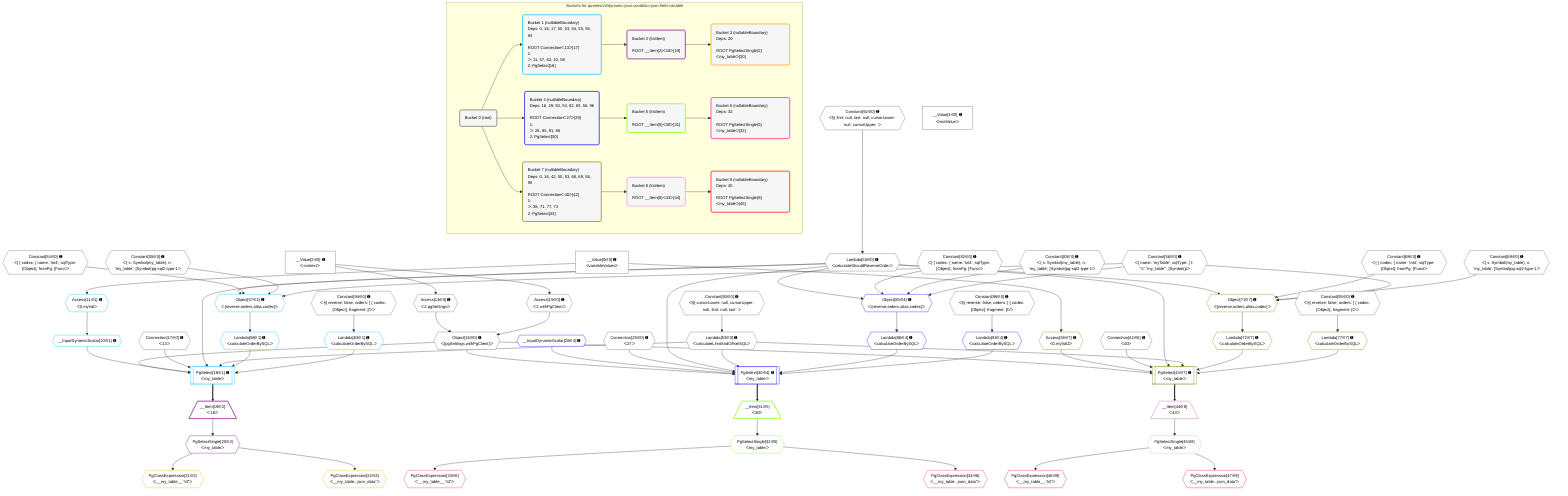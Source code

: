 %%{init: {'themeVariables': { 'fontSize': '12px'}}}%%
graph TD
    classDef path fill:#eee,stroke:#000,color:#000
    classDef plan fill:#fff,stroke-width:1px,color:#000
    classDef itemplan fill:#fff,stroke-width:2px,color:#000
    classDef unbatchedplan fill:#dff,stroke-width:1px,color:#000
    classDef sideeffectplan fill:#fcc,stroke-width:2px,color:#000
    classDef bucket fill:#f6f6f6,color:#000,stroke-width:2px,text-align:left


    %% plan dependencies
    Object16{{"Object[16∈0] ➊<br />ᐸ{pgSettings,withPgClient}ᐳ"}}:::plan
    Access14{{"Access[14∈0] ➊<br />ᐸ2.pgSettingsᐳ"}}:::plan
    Access15{{"Access[15∈0] ➊<br />ᐸ2.withPgClientᐳ"}}:::plan
    Access14 & Access15 --> Object16
    __Value2["__Value[2∈0] ➊<br />ᐸcontextᐳ"]:::plan
    __Value2 --> Access14
    __Value2 --> Access15
    Lambda50{{"Lambda[50∈0] ➊<br />ᐸcalculateShouldReverseOrderᐳ"}}:::plan
    Constant92{{"Constant[92∈0] ➊<br />ᐸ§{ first: null, last: null, cursorLower: null, cursorUpper: ᐳ"}}:::plan
    Constant92 --> Lambda50
    Lambda53{{"Lambda[53∈0] ➊<br />ᐸcalculateLimitAndOffsetSQLᐳ"}}:::plan
    Constant93{{"Constant[93∈0] ➊<br />ᐸ§{ cursorLower: null, cursorUpper: null, first: null, last: ᐳ"}}:::plan
    Constant93 --> Lambda53
    __Value0["__Value[0∈0] ➊<br />ᐸvariableValuesᐳ"]:::plan
    __Value4["__Value[4∈0] ➊<br />ᐸrootValueᐳ"]:::plan
    Connection17{{"Connection[17∈0] ➊<br />ᐸ13ᐳ"}}:::plan
    Connection29{{"Connection[29∈0] ➊<br />ᐸ27ᐳ"}}:::plan
    Connection42{{"Connection[42∈0] ➊<br />ᐸ40ᐳ"}}:::plan
    Constant54{{"Constant[54∈0] ➊<br />ᐸ[ { codec: { name: 'int4', sqlType: [Object], fromPg: [Functᐳ"}}:::plan
    Constant55{{"Constant[55∈0] ➊<br />ᐸ{ s: Symbol(my_table), n: 'my_table', [Symbol(pg-sql2-type-1ᐳ"}}:::plan
    Constant56{{"Constant[56∈0] ➊<br />ᐸ{ name: 'myTable', sqlType: { t: '”c”.”my_table”', [Symbol(pᐳ"}}:::plan
    Constant68{{"Constant[68∈0] ➊<br />ᐸ[ { codec: { name: 'int4', sqlType: [Object], fromPg: [Functᐳ"}}:::plan
    Constant69{{"Constant[69∈0] ➊<br />ᐸ{ s: Symbol(my_table), n: 'my_table', [Symbol(pg-sql2-type-1ᐳ"}}:::plan
    Constant82{{"Constant[82∈0] ➊<br />ᐸ[ { codec: { name: 'int4', sqlType: [Object], fromPg: [Functᐳ"}}:::plan
    Constant83{{"Constant[83∈0] ➊<br />ᐸ{ s: Symbol(my_table), n: 'my_table', [Symbol(pg-sql2-type-1ᐳ"}}:::plan
    Constant94{{"Constant[94∈0] ➊<br />ᐸ§{ reverse: false, orders: [ { codec: [Object], fragment: [Oᐳ"}}:::plan
    Constant95{{"Constant[95∈0] ➊<br />ᐸ§{ reverse: false, orders: [ { codec: [Object], fragment: [Oᐳ"}}:::plan
    Constant96{{"Constant[96∈0] ➊<br />ᐸ§{ reverse: false, orders: [ { codec: [Object], fragment: [Oᐳ"}}:::plan
    PgSelect18[["PgSelect[18∈1] ➊<br />ᐸmy_tableᐳ"]]:::plan
    __InputDynamicScalar10{{"__InputDynamicScalar[10∈1] ➊"}}:::plan
    Lambda58{{"Lambda[58∈1] ➊<br />ᐸcalculateOrderBySQLᐳ"}}:::plan
    Lambda63{{"Lambda[63∈1] ➊<br />ᐸcalculateOrderBySQLᐳ"}}:::plan
    Object16 & __InputDynamicScalar10 & Connection17 & Lambda50 & Lambda53 & Lambda58 & Lambda63 --> PgSelect18
    Object57{{"Object[57∈1] ➊<br />ᐸ{reverse,orders,alias,codec}ᐳ"}}:::plan
    Lambda50 & Constant54 & Constant55 & Constant56 --> Object57
    Access11{{"Access[11∈1] ➊<br />ᐸ0.myValᐳ"}}:::plan
    Access11 --> __InputDynamicScalar10
    __Value0 --> Access11
    Object57 --> Lambda58
    Constant94 --> Lambda63
    __Item19[/"__Item[19∈2]<br />ᐸ18ᐳ"\]:::itemplan
    PgSelect18 ==> __Item19
    PgSelectSingle20{{"PgSelectSingle[20∈2]<br />ᐸmy_tableᐳ"}}:::plan
    __Item19 --> PgSelectSingle20
    PgClassExpression21{{"PgClassExpression[21∈3]<br />ᐸ__my_table__.”id”ᐳ"}}:::plan
    PgSelectSingle20 --> PgClassExpression21
    PgClassExpression22{{"PgClassExpression[22∈3]<br />ᐸ__my_table...json_data”ᐳ"}}:::plan
    PgSelectSingle20 --> PgClassExpression22
    PgSelect30[["PgSelect[30∈4] ➊<br />ᐸmy_tableᐳ"]]:::plan
    __InputDynamicScalar26{{"__InputDynamicScalar[26∈4] ➊"}}:::plan
    Lambda86{{"Lambda[86∈4] ➊<br />ᐸcalculateOrderBySQLᐳ"}}:::plan
    Lambda91{{"Lambda[91∈4] ➊<br />ᐸcalculateOrderBySQLᐳ"}}:::plan
    Object16 & __InputDynamicScalar26 & Connection29 & Lambda50 & Lambda53 & Lambda86 & Lambda91 --> PgSelect30
    Object85{{"Object[85∈4] ➊<br />ᐸ{reverse,orders,alias,codec}ᐳ"}}:::plan
    Lambda50 & Constant82 & Constant83 & Constant56 --> Object85
    Object85 --> Lambda86
    Constant96 --> Lambda91
    __Item31[/"__Item[31∈5]<br />ᐸ30ᐳ"\]:::itemplan
    PgSelect30 ==> __Item31
    PgSelectSingle32{{"PgSelectSingle[32∈5]<br />ᐸmy_tableᐳ"}}:::plan
    __Item31 --> PgSelectSingle32
    PgClassExpression33{{"PgClassExpression[33∈6]<br />ᐸ__my_table__.”id”ᐳ"}}:::plan
    PgSelectSingle32 --> PgClassExpression33
    PgClassExpression34{{"PgClassExpression[34∈6]<br />ᐸ__my_table...json_data”ᐳ"}}:::plan
    PgSelectSingle32 --> PgClassExpression34
    PgSelect43[["PgSelect[43∈7] ➊<br />ᐸmy_tableᐳ"]]:::plan
    Access38{{"Access[38∈7] ➊<br />ᐸ0.myVal2ᐳ"}}:::plan
    Lambda72{{"Lambda[72∈7] ➊<br />ᐸcalculateOrderBySQLᐳ"}}:::plan
    Lambda77{{"Lambda[77∈7] ➊<br />ᐸcalculateOrderBySQLᐳ"}}:::plan
    Object16 & Access38 & Connection42 & Lambda50 & Lambda53 & Lambda72 & Lambda77 --> PgSelect43
    Object71{{"Object[71∈7] ➊<br />ᐸ{reverse,orders,alias,codec}ᐳ"}}:::plan
    Lambda50 & Constant68 & Constant69 & Constant56 --> Object71
    __Value0 --> Access38
    Object71 --> Lambda72
    Constant95 --> Lambda77
    __Item44[/"__Item[44∈8]<br />ᐸ43ᐳ"\]:::itemplan
    PgSelect43 ==> __Item44
    PgSelectSingle45{{"PgSelectSingle[45∈8]<br />ᐸmy_tableᐳ"}}:::plan
    __Item44 --> PgSelectSingle45
    PgClassExpression46{{"PgClassExpression[46∈9]<br />ᐸ__my_table__.”id”ᐳ"}}:::plan
    PgSelectSingle45 --> PgClassExpression46
    PgClassExpression47{{"PgClassExpression[47∈9]<br />ᐸ__my_table...json_data”ᐳ"}}:::plan
    PgSelectSingle45 --> PgClassExpression47

    %% define steps

    subgraph "Buckets for queries/v4/dynamic-json.condition-json-field-variable"
    Bucket0("Bucket 0 (root)"):::bucket
    classDef bucket0 stroke:#696969
    class Bucket0,__Value0,__Value2,__Value4,Access14,Access15,Object16,Connection17,Connection29,Connection42,Lambda50,Lambda53,Constant54,Constant55,Constant56,Constant68,Constant69,Constant82,Constant83,Constant92,Constant93,Constant94,Constant95,Constant96 bucket0
    Bucket1("Bucket 1 (nullableBoundary)<br />Deps: 0, 16, 17, 50, 53, 54, 55, 56, 94<br /><br />ROOT Connectionᐸ13ᐳ[17]<br />1: <br />ᐳ: 11, 57, 63, 10, 58<br />2: PgSelect[18]"):::bucket
    classDef bucket1 stroke:#00bfff
    class Bucket1,__InputDynamicScalar10,Access11,PgSelect18,Object57,Lambda58,Lambda63 bucket1
    Bucket2("Bucket 2 (listItem)<br /><br />ROOT __Item{2}ᐸ18ᐳ[19]"):::bucket
    classDef bucket2 stroke:#7f007f
    class Bucket2,__Item19,PgSelectSingle20 bucket2
    Bucket3("Bucket 3 (nullableBoundary)<br />Deps: 20<br /><br />ROOT PgSelectSingle{2}ᐸmy_tableᐳ[20]"):::bucket
    classDef bucket3 stroke:#ffa500
    class Bucket3,PgClassExpression21,PgClassExpression22 bucket3
    Bucket4("Bucket 4 (nullableBoundary)<br />Deps: 16, 29, 50, 53, 82, 83, 56, 96<br /><br />ROOT Connectionᐸ27ᐳ[29]<br />1: <br />ᐳ: 26, 85, 91, 86<br />2: PgSelect[30]"):::bucket
    classDef bucket4 stroke:#0000ff
    class Bucket4,__InputDynamicScalar26,PgSelect30,Object85,Lambda86,Lambda91 bucket4
    Bucket5("Bucket 5 (listItem)<br /><br />ROOT __Item{5}ᐸ30ᐳ[31]"):::bucket
    classDef bucket5 stroke:#7fff00
    class Bucket5,__Item31,PgSelectSingle32 bucket5
    Bucket6("Bucket 6 (nullableBoundary)<br />Deps: 32<br /><br />ROOT PgSelectSingle{5}ᐸmy_tableᐳ[32]"):::bucket
    classDef bucket6 stroke:#ff1493
    class Bucket6,PgClassExpression33,PgClassExpression34 bucket6
    Bucket7("Bucket 7 (nullableBoundary)<br />Deps: 0, 16, 42, 50, 53, 68, 69, 56, 95<br /><br />ROOT Connectionᐸ40ᐳ[42]<br />1: <br />ᐳ: 38, 71, 77, 72<br />2: PgSelect[43]"):::bucket
    classDef bucket7 stroke:#808000
    class Bucket7,Access38,PgSelect43,Object71,Lambda72,Lambda77 bucket7
    Bucket8("Bucket 8 (listItem)<br /><br />ROOT __Item{8}ᐸ43ᐳ[44]"):::bucket
    classDef bucket8 stroke:#dda0dd
    class Bucket8,__Item44,PgSelectSingle45 bucket8
    Bucket9("Bucket 9 (nullableBoundary)<br />Deps: 45<br /><br />ROOT PgSelectSingle{8}ᐸmy_tableᐳ[45]"):::bucket
    classDef bucket9 stroke:#ff0000
    class Bucket9,PgClassExpression46,PgClassExpression47 bucket9
    Bucket0 --> Bucket1 & Bucket4 & Bucket7
    Bucket1 --> Bucket2
    Bucket2 --> Bucket3
    Bucket4 --> Bucket5
    Bucket5 --> Bucket6
    Bucket7 --> Bucket8
    Bucket8 --> Bucket9
    end